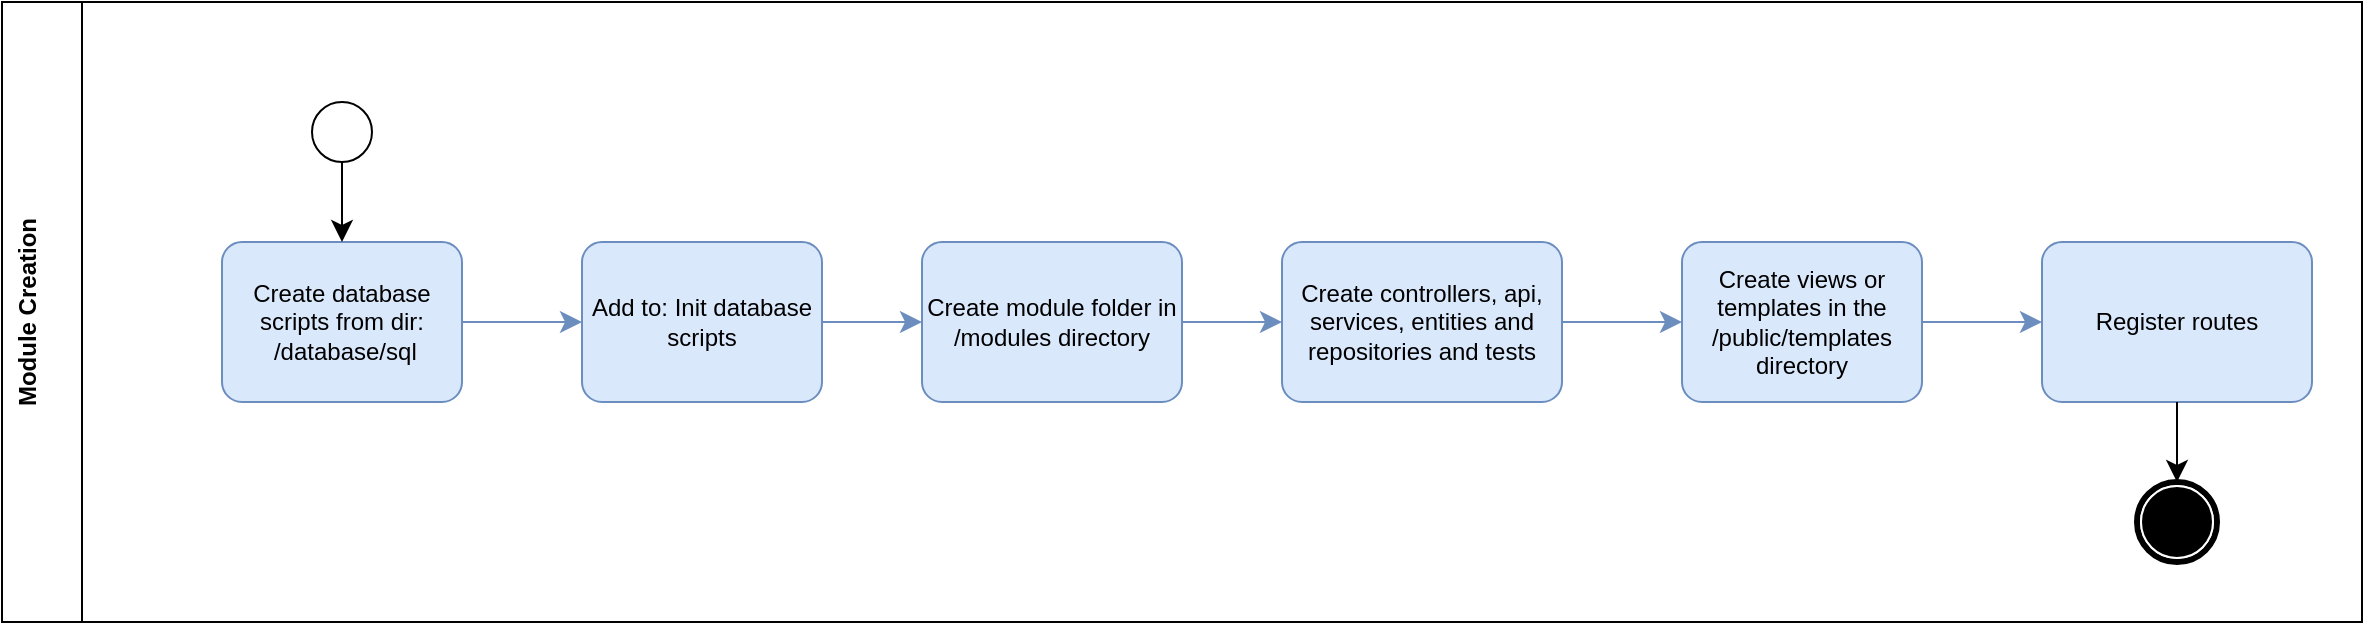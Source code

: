 <mxfile version="24.7.5" pages="5">
  <diagram id="Zslj2A6eSNTsKpFCIRMD" name="Module Creation">
    <mxGraphModel dx="546" dy="606" grid="1" gridSize="10" guides="1" tooltips="1" connect="1" arrows="1" fold="1" page="1" pageScale="1" pageWidth="850" pageHeight="1100" math="0" shadow="0">
      <root>
        <mxCell id="0" />
        <mxCell id="1" parent="0" />
        <mxCell id="NfO9jA0_9vgNByRXvvCt-1" value="&lt;div&gt;Module Creation&lt;/div&gt;&lt;div&gt;&lt;br&gt;&lt;/div&gt;" style="swimlane;startSize=40;horizontal=0;html=1;whiteSpace=wrap;" parent="1" vertex="1">
          <mxGeometry x="200" y="130" width="1180" height="310" as="geometry" />
        </mxCell>
        <mxCell id="NfO9jA0_9vgNByRXvvCt-2" value="Create module folder in /modules directory" style="points=[[0.25,0,0],[0.5,0,0],[0.75,0,0],[1,0.25,0],[1,0.5,0],[1,0.75,0],[0.75,1,0],[0.5,1,0],[0.25,1,0],[0,0.75,0],[0,0.5,0],[0,0.25,0]];shape=mxgraph.bpmn.task;whiteSpace=wrap;rectStyle=rounded;size=10;html=1;container=1;expand=0;collapsible=0;taskMarker=abstract;fillColor=#dae8fc;strokeColor=#6c8ebf;" parent="NfO9jA0_9vgNByRXvvCt-1" vertex="1">
          <mxGeometry x="460" y="120" width="130" height="80" as="geometry" />
        </mxCell>
        <mxCell id="NfO9jA0_9vgNByRXvvCt-3" value="Register routes" style="points=[[0.25,0,0],[0.5,0,0],[0.75,0,0],[1,0.25,0],[1,0.5,0],[1,0.75,0],[0.75,1,0],[0.5,1,0],[0.25,1,0],[0,0.75,0],[0,0.5,0],[0,0.25,0]];shape=mxgraph.bpmn.task;whiteSpace=wrap;rectStyle=rounded;size=10;html=1;container=1;expand=0;collapsible=0;taskMarker=abstract;fillColor=#dae8fc;strokeColor=#6c8ebf;" parent="NfO9jA0_9vgNByRXvvCt-1" vertex="1">
          <mxGeometry x="1020" y="120" width="135" height="80" as="geometry" />
        </mxCell>
        <mxCell id="NfO9jA0_9vgNByRXvvCt-4" value="Create database scripts from dir:&lt;div&gt;&amp;nbsp;/database/sql&lt;/div&gt;" style="points=[[0.25,0,0],[0.5,0,0],[0.75,0,0],[1,0.25,0],[1,0.5,0],[1,0.75,0],[0.75,1,0],[0.5,1,0],[0.25,1,0],[0,0.75,0],[0,0.5,0],[0,0.25,0]];shape=mxgraph.bpmn.task;whiteSpace=wrap;rectStyle=rounded;size=10;html=1;container=1;expand=0;collapsible=0;taskMarker=abstract;fillColor=#dae8fc;strokeColor=#6c8ebf;" parent="NfO9jA0_9vgNByRXvvCt-1" vertex="1">
          <mxGeometry x="110" y="120" width="120" height="80" as="geometry" />
        </mxCell>
        <mxCell id="NfO9jA0_9vgNByRXvvCt-5" value="Add to: Init database scripts" style="points=[[0.25,0,0],[0.5,0,0],[0.75,0,0],[1,0.25,0],[1,0.5,0],[1,0.75,0],[0.75,1,0],[0.5,1,0],[0.25,1,0],[0,0.75,0],[0,0.5,0],[0,0.25,0]];shape=mxgraph.bpmn.task;whiteSpace=wrap;rectStyle=rounded;size=10;html=1;container=1;expand=0;collapsible=0;taskMarker=abstract;fillColor=#dae8fc;strokeColor=#6c8ebf;" parent="NfO9jA0_9vgNByRXvvCt-1" vertex="1">
          <mxGeometry x="290" y="120" width="120" height="80" as="geometry" />
        </mxCell>
        <mxCell id="NfO9jA0_9vgNByRXvvCt-6" value="&lt;div&gt;Create controllers, api, services, entities and repositories and tests&lt;br&gt;&lt;/div&gt;" style="points=[[0.25,0,0],[0.5,0,0],[0.75,0,0],[1,0.25,0],[1,0.5,0],[1,0.75,0],[0.75,1,0],[0.5,1,0],[0.25,1,0],[0,0.75,0],[0,0.5,0],[0,0.25,0]];shape=mxgraph.bpmn.task;whiteSpace=wrap;rectStyle=rounded;size=10;html=1;container=1;expand=0;collapsible=0;taskMarker=abstract;fillColor=#dae8fc;strokeColor=#6c8ebf;" parent="NfO9jA0_9vgNByRXvvCt-1" vertex="1">
          <mxGeometry x="640" y="120" width="140" height="80" as="geometry" />
        </mxCell>
        <mxCell id="NfO9jA0_9vgNByRXvvCt-7" value="Create views or templates in the /public/templates directory" style="points=[[0.25,0,0],[0.5,0,0],[0.75,0,0],[1,0.25,0],[1,0.5,0],[1,0.75,0],[0.75,1,0],[0.5,1,0],[0.25,1,0],[0,0.75,0],[0,0.5,0],[0,0.25,0]];shape=mxgraph.bpmn.task;whiteSpace=wrap;rectStyle=rounded;size=10;html=1;container=1;expand=0;collapsible=0;taskMarker=abstract;fillColor=#dae8fc;strokeColor=#6c8ebf;" parent="NfO9jA0_9vgNByRXvvCt-1" vertex="1">
          <mxGeometry x="840" y="120" width="120" height="80" as="geometry" />
        </mxCell>
        <mxCell id="NfO9jA0_9vgNByRXvvCt-8" style="edgeStyle=none;curved=1;rounded=0;orthogonalLoop=1;jettySize=auto;html=1;exitX=0.25;exitY=0;exitDx=0;exitDy=0;exitPerimeter=0;fontSize=12;startSize=8;endSize=8;fillColor=#dae8fc;strokeColor=#6c8ebf;" parent="NfO9jA0_9vgNByRXvvCt-1" source="NfO9jA0_9vgNByRXvvCt-5" target="NfO9jA0_9vgNByRXvvCt-5" edge="1">
          <mxGeometry relative="1" as="geometry" />
        </mxCell>
        <mxCell id="NfO9jA0_9vgNByRXvvCt-9" value="" style="points=[[0.145,0.145,0],[0.5,0,0],[0.855,0.145,0],[1,0.5,0],[0.855,0.855,0],[0.5,1,0],[0.145,0.855,0],[0,0.5,0]];shape=mxgraph.bpmn.event;html=1;verticalLabelPosition=bottom;labelBackgroundColor=#ffffff;verticalAlign=top;align=center;perimeter=ellipsePerimeter;outlineConnect=0;aspect=fixed;outline=standard;symbol=general;" parent="NfO9jA0_9vgNByRXvvCt-1" vertex="1">
          <mxGeometry x="155" y="50" width="30" height="30" as="geometry" />
        </mxCell>
        <mxCell id="NfO9jA0_9vgNByRXvvCt-10" style="edgeStyle=none;curved=1;rounded=0;orthogonalLoop=1;jettySize=auto;html=1;exitX=0.5;exitY=1;exitDx=0;exitDy=0;exitPerimeter=0;entryX=0.5;entryY=0;entryDx=0;entryDy=0;entryPerimeter=0;fontSize=12;startSize=8;endSize=8;" parent="NfO9jA0_9vgNByRXvvCt-1" source="NfO9jA0_9vgNByRXvvCt-9" target="NfO9jA0_9vgNByRXvvCt-4" edge="1">
          <mxGeometry relative="1" as="geometry" />
        </mxCell>
        <mxCell id="NfO9jA0_9vgNByRXvvCt-11" style="edgeStyle=none;curved=1;rounded=0;orthogonalLoop=1;jettySize=auto;html=1;entryX=0;entryY=0.5;entryDx=0;entryDy=0;entryPerimeter=0;fontSize=12;startSize=8;endSize=8;fillColor=#dae8fc;strokeColor=#6c8ebf;" parent="NfO9jA0_9vgNByRXvvCt-1" source="NfO9jA0_9vgNByRXvvCt-4" target="NfO9jA0_9vgNByRXvvCt-5" edge="1">
          <mxGeometry relative="1" as="geometry" />
        </mxCell>
        <mxCell id="NfO9jA0_9vgNByRXvvCt-12" style="edgeStyle=none;curved=1;rounded=0;orthogonalLoop=1;jettySize=auto;html=1;exitX=1;exitY=0.5;exitDx=0;exitDy=0;exitPerimeter=0;entryX=0;entryY=0.5;entryDx=0;entryDy=0;entryPerimeter=0;fontSize=12;startSize=8;endSize=8;fillColor=#dae8fc;strokeColor=#6c8ebf;" parent="NfO9jA0_9vgNByRXvvCt-1" source="NfO9jA0_9vgNByRXvvCt-5" target="NfO9jA0_9vgNByRXvvCt-2" edge="1">
          <mxGeometry relative="1" as="geometry" />
        </mxCell>
        <mxCell id="NfO9jA0_9vgNByRXvvCt-13" style="edgeStyle=none;curved=1;rounded=0;orthogonalLoop=1;jettySize=auto;html=1;exitX=1;exitY=0.5;exitDx=0;exitDy=0;exitPerimeter=0;entryX=0;entryY=0.5;entryDx=0;entryDy=0;entryPerimeter=0;fontSize=12;startSize=8;endSize=8;fillColor=#dae8fc;strokeColor=#6c8ebf;" parent="NfO9jA0_9vgNByRXvvCt-1" source="NfO9jA0_9vgNByRXvvCt-2" target="NfO9jA0_9vgNByRXvvCt-6" edge="1">
          <mxGeometry relative="1" as="geometry" />
        </mxCell>
        <mxCell id="NfO9jA0_9vgNByRXvvCt-14" style="edgeStyle=none;curved=1;rounded=0;orthogonalLoop=1;jettySize=auto;html=1;exitX=1;exitY=0.5;exitDx=0;exitDy=0;exitPerimeter=0;entryX=0;entryY=0.5;entryDx=0;entryDy=0;entryPerimeter=0;fontSize=12;startSize=8;endSize=8;fillColor=#dae8fc;strokeColor=#6c8ebf;" parent="NfO9jA0_9vgNByRXvvCt-1" source="NfO9jA0_9vgNByRXvvCt-6" target="NfO9jA0_9vgNByRXvvCt-7" edge="1">
          <mxGeometry relative="1" as="geometry" />
        </mxCell>
        <mxCell id="NfO9jA0_9vgNByRXvvCt-15" style="edgeStyle=none;curved=1;rounded=0;orthogonalLoop=1;jettySize=auto;html=1;exitX=1;exitY=0.5;exitDx=0;exitDy=0;exitPerimeter=0;entryX=0;entryY=0.5;entryDx=0;entryDy=0;entryPerimeter=0;fontSize=12;startSize=8;endSize=8;fillColor=#dae8fc;strokeColor=#6c8ebf;" parent="NfO9jA0_9vgNByRXvvCt-1" source="NfO9jA0_9vgNByRXvvCt-7" target="NfO9jA0_9vgNByRXvvCt-3" edge="1">
          <mxGeometry relative="1" as="geometry" />
        </mxCell>
        <mxCell id="NfO9jA0_9vgNByRXvvCt-16" value="" style="points=[[0.145,0.145,0],[0.5,0,0],[0.855,0.145,0],[1,0.5,0],[0.855,0.855,0],[0.5,1,0],[0.145,0.855,0],[0,0.5,0]];shape=mxgraph.bpmn.event;html=1;verticalLabelPosition=bottom;labelBackgroundColor=#ffffff;verticalAlign=top;align=center;perimeter=ellipsePerimeter;outlineConnect=0;aspect=fixed;outline=end;symbol=terminate;" parent="NfO9jA0_9vgNByRXvvCt-1" vertex="1">
          <mxGeometry x="1067.5" y="240" width="40" height="40" as="geometry" />
        </mxCell>
        <mxCell id="NfO9jA0_9vgNByRXvvCt-17" style="edgeStyle=none;curved=1;rounded=0;orthogonalLoop=1;jettySize=auto;html=1;entryX=0.5;entryY=0;entryDx=0;entryDy=0;entryPerimeter=0;fontSize=12;startSize=8;endSize=8;" parent="NfO9jA0_9vgNByRXvvCt-1" source="NfO9jA0_9vgNByRXvvCt-3" edge="1">
          <mxGeometry relative="1" as="geometry">
            <mxPoint x="1087.5" y="240" as="targetPoint" />
          </mxGeometry>
        </mxCell>
      </root>
    </mxGraphModel>
  </diagram>
  <diagram id="N3M7ioJRd7EyVWN92EZX" name="Module Structure">
    <mxGraphModel dx="780" dy="866" grid="1" gridSize="10" guides="1" tooltips="1" connect="1" arrows="1" fold="1" page="1" pageScale="1" pageWidth="850" pageHeight="1100" math="0" shadow="0">
      <root>
        <mxCell id="0" />
        <mxCell id="1" parent="0" />
        <mxCell id="D9j0MoebW2a2y3DMvrUZ-2" value="Entities" style="html=1;dropTarget=0;whiteSpace=wrap;fillColor=#dae8fc;strokeColor=#6c8ebf;" vertex="1" parent="1">
          <mxGeometry x="60" y="80" width="180" height="100" as="geometry" />
        </mxCell>
        <mxCell id="D9j0MoebW2a2y3DMvrUZ-3" value="" style="shape=module;jettyWidth=8;jettyHeight=4;" vertex="1" parent="D9j0MoebW2a2y3DMvrUZ-2">
          <mxGeometry x="1" width="20" height="20" relative="1" as="geometry">
            <mxPoint x="-27" y="7" as="offset" />
          </mxGeometry>
        </mxCell>
        <mxCell id="D9j0MoebW2a2y3DMvrUZ-24" style="edgeStyle=orthogonalEdgeStyle;rounded=0;orthogonalLoop=1;jettySize=auto;html=1;exitX=-0.019;exitY=0.6;exitDx=0;exitDy=0;exitPerimeter=0;" edge="1" parent="1" source="D9j0MoebW2a2y3DMvrUZ-4">
          <mxGeometry relative="1" as="geometry">
            <mxPoint x="305.5" y="300" as="sourcePoint" />
            <mxPoint x="200" y="390" as="targetPoint" />
            <Array as="points">
              <mxPoint x="200" y="301" />
            </Array>
          </mxGeometry>
        </mxCell>
        <mxCell id="D9j0MoebW2a2y3DMvrUZ-4" value="Services" style="html=1;dropTarget=0;whiteSpace=wrap;fillColor=#f8cecc;strokeColor=#b85450;" vertex="1" parent="1">
          <mxGeometry x="300" y="240" width="180" height="100" as="geometry" />
        </mxCell>
        <mxCell id="D9j0MoebW2a2y3DMvrUZ-5" value="" style="shape=module;jettyWidth=8;jettyHeight=4;" vertex="1" parent="D9j0MoebW2a2y3DMvrUZ-4">
          <mxGeometry x="1" width="20" height="20" relative="1" as="geometry">
            <mxPoint x="-27" y="7" as="offset" />
          </mxGeometry>
        </mxCell>
        <mxCell id="D9j0MoebW2a2y3DMvrUZ-30" style="edgeStyle=orthogonalEdgeStyle;rounded=0;orthogonalLoop=1;jettySize=auto;html=1;exitX=0;exitY=0.5;exitDx=0;exitDy=0;entryX=0.679;entryY=1.011;entryDx=0;entryDy=0;entryPerimeter=0;" edge="1" parent="1" source="D9j0MoebW2a2y3DMvrUZ-6" target="D9j0MoebW2a2y3DMvrUZ-4">
          <mxGeometry relative="1" as="geometry" />
        </mxCell>
        <mxCell id="D9j0MoebW2a2y3DMvrUZ-6" value="Controllers" style="html=1;dropTarget=0;whiteSpace=wrap;fillColor=#ffe6cc;strokeColor=#d79b00;" vertex="1" parent="1">
          <mxGeometry x="550" y="390" width="170" height="100" as="geometry" />
        </mxCell>
        <mxCell id="D9j0MoebW2a2y3DMvrUZ-7" value="" style="shape=module;jettyWidth=8;jettyHeight=4;" vertex="1" parent="D9j0MoebW2a2y3DMvrUZ-6">
          <mxGeometry x="1" width="20" height="20" relative="1" as="geometry">
            <mxPoint x="-27" y="7" as="offset" />
          </mxGeometry>
        </mxCell>
        <mxCell id="D9j0MoebW2a2y3DMvrUZ-27" style="edgeStyle=orthogonalEdgeStyle;rounded=0;orthogonalLoop=1;jettySize=auto;html=1;" edge="1" parent="1">
          <mxGeometry relative="1" as="geometry">
            <mxPoint x="160.0" y="390" as="sourcePoint" />
            <mxPoint x="160" y="180" as="targetPoint" />
          </mxGeometry>
        </mxCell>
        <mxCell id="D9j0MoebW2a2y3DMvrUZ-33" style="edgeStyle=orthogonalEdgeStyle;rounded=0;orthogonalLoop=1;jettySize=auto;html=1;entryX=0.333;entryY=1;entryDx=0;entryDy=0;entryPerimeter=0;" edge="1" parent="1" source="D9j0MoebW2a2y3DMvrUZ-8" target="D9j0MoebW2a2y3DMvrUZ-4">
          <mxGeometry relative="1" as="geometry" />
        </mxCell>
        <mxCell id="D9j0MoebW2a2y3DMvrUZ-8" value="Repositories" style="html=1;dropTarget=0;whiteSpace=wrap;fillColor=#e1d5e7;strokeColor=#9673a6;" vertex="1" parent="1">
          <mxGeometry x="60" y="390" width="180" height="100" as="geometry" />
        </mxCell>
        <mxCell id="D9j0MoebW2a2y3DMvrUZ-9" value="" style="shape=module;jettyWidth=8;jettyHeight=4;" vertex="1" parent="D9j0MoebW2a2y3DMvrUZ-8">
          <mxGeometry x="1" width="20" height="20" relative="1" as="geometry">
            <mxPoint x="-27" y="7" as="offset" />
          </mxGeometry>
        </mxCell>
        <mxCell id="D9j0MoebW2a2y3DMvrUZ-29" style="edgeStyle=orthogonalEdgeStyle;rounded=0;orthogonalLoop=1;jettySize=auto;html=1;entryX=0.75;entryY=0;entryDx=0;entryDy=0;exitX=0;exitY=0.5;exitDx=0;exitDy=0;" edge="1" parent="1" source="D9j0MoebW2a2y3DMvrUZ-10">
          <mxGeometry relative="1" as="geometry">
            <mxPoint x="535" y="135.0" as="sourcePoint" />
            <mxPoint x="390" y="240" as="targetPoint" />
          </mxGeometry>
        </mxCell>
        <mxCell id="D9j0MoebW2a2y3DMvrUZ-10" value="API&lt;span style=&quot;background-color: initial;&quot;&gt;&amp;nbsp;Controllers&lt;/span&gt;" style="html=1;dropTarget=0;whiteSpace=wrap;fillColor=#d5e8d4;strokeColor=#82b366;" vertex="1" parent="1">
          <mxGeometry x="550" y="80" width="170" height="100" as="geometry" />
        </mxCell>
        <mxCell id="D9j0MoebW2a2y3DMvrUZ-11" value="" style="shape=module;jettyWidth=8;jettyHeight=4;" vertex="1" parent="D9j0MoebW2a2y3DMvrUZ-10">
          <mxGeometry x="1" width="20" height="20" relative="1" as="geometry">
            <mxPoint x="-27" y="7" as="offset" />
          </mxGeometry>
        </mxCell>
        <mxCell id="D9j0MoebW2a2y3DMvrUZ-31" style="edgeStyle=orthogonalEdgeStyle;rounded=0;orthogonalLoop=1;jettySize=auto;html=1;entryX=0.5;entryY=1;entryDx=0;entryDy=0;" edge="1" parent="1" target="D9j0MoebW2a2y3DMvrUZ-10">
          <mxGeometry relative="1" as="geometry">
            <mxPoint x="480" y="277" as="sourcePoint" />
            <mxPoint x="640" y="190" as="targetPoint" />
          </mxGeometry>
        </mxCell>
        <mxCell id="D9j0MoebW2a2y3DMvrUZ-32" style="edgeStyle=orthogonalEdgeStyle;rounded=0;orthogonalLoop=1;jettySize=auto;html=1;" edge="1" parent="1">
          <mxGeometry relative="1" as="geometry">
            <mxPoint x="480" y="310.0" as="sourcePoint" />
            <mxPoint x="640" y="390" as="targetPoint" />
          </mxGeometry>
        </mxCell>
        <mxCell id="D9j0MoebW2a2y3DMvrUZ-36" style="edgeStyle=orthogonalEdgeStyle;rounded=0;orthogonalLoop=1;jettySize=auto;html=1;entryX=0.39;entryY=-0.01;entryDx=0;entryDy=0;entryPerimeter=0;" edge="1" parent="1">
          <mxGeometry relative="1" as="geometry">
            <mxPoint x="120" y="180" as="sourcePoint" />
            <mxPoint x="120.2" y="390.0" as="targetPoint" />
          </mxGeometry>
        </mxCell>
      </root>
    </mxGraphModel>
  </diagram>
  <diagram id="4K8e7n-eVXI96tpo91Zl" name="Architecture">
    <mxGraphModel dx="546" dy="606" grid="1" gridSize="10" guides="1" tooltips="1" connect="1" arrows="1" fold="1" page="1" pageScale="1" pageWidth="850" pageHeight="1100" math="0" shadow="0">
      <root>
        <mxCell id="0" />
        <mxCell id="1" parent="0" />
      </root>
    </mxGraphModel>
  </diagram>
  <diagram id="-jQ-jkX4-1PRMYwYVaUP" name="Dependency Between Modules">
    <mxGraphModel dx="546" dy="606" grid="1" gridSize="10" guides="1" tooltips="1" connect="1" arrows="1" fold="1" page="1" pageScale="1" pageWidth="850" pageHeight="1100" math="0" shadow="0">
      <root>
        <mxCell id="0" />
        <mxCell id="1" parent="0" />
        <mxCell id="1krFZ9sOJNXwvg9YL98f-1" value="Configurations" style="shape=module;align=left;spacingLeft=20;align=center;verticalAlign=top;whiteSpace=wrap;html=1;" vertex="1" parent="1">
          <mxGeometry x="40" y="150" width="120" height="60" as="geometry" />
        </mxCell>
        <mxCell id="1krFZ9sOJNXwvg9YL98f-2" value="References" style="shape=module;align=left;spacingLeft=20;align=center;verticalAlign=top;whiteSpace=wrap;html=1;" vertex="1" parent="1">
          <mxGeometry x="30" y="380" width="120" height="60" as="geometry" />
        </mxCell>
        <mxCell id="1krFZ9sOJNXwvg9YL98f-3" value="Authentication" style="shape=module;align=left;spacingLeft=20;align=center;verticalAlign=top;whiteSpace=wrap;html=1;" vertex="1" parent="1">
          <mxGeometry x="210" y="230" width="120" height="60" as="geometry" />
        </mxCell>
        <mxCell id="1krFZ9sOJNXwvg9YL98f-4" value="Reports" style="shape=module;align=left;spacingLeft=20;align=center;verticalAlign=top;whiteSpace=wrap;html=1;" vertex="1" parent="1">
          <mxGeometry x="210" y="380" width="120" height="60" as="geometry" />
        </mxCell>
        <mxCell id="1krFZ9sOJNXwvg9YL98f-5" value="Employees" style="shape=module;align=left;spacingLeft=20;align=center;verticalAlign=top;whiteSpace=wrap;html=1;" vertex="1" parent="1">
          <mxGeometry x="440" y="380" width="120" height="60" as="geometry" />
        </mxCell>
        <mxCell id="1krFZ9sOJNXwvg9YL98f-6" value="Company" style="shape=module;align=left;spacingLeft=20;align=center;verticalAlign=top;whiteSpace=wrap;html=1;" vertex="1" parent="1">
          <mxGeometry x="440" y="130" width="120" height="60" as="geometry" />
        </mxCell>
        <mxCell id="1krFZ9sOJNXwvg9YL98f-10" value="Use" style="endArrow=open;endSize=12;dashed=1;html=1;rounded=0;entryX=0.5;entryY=1;entryDx=0;entryDy=0;exitX=0.5;exitY=0;exitDx=0;exitDy=0;" edge="1" parent="1" source="1krFZ9sOJNXwvg9YL98f-5" target="1krFZ9sOJNXwvg9YL98f-6">
          <mxGeometry width="160" relative="1" as="geometry">
            <mxPoint x="480" y="267" as="sourcePoint" />
            <mxPoint x="483.82" y="200.0" as="targetPoint" />
          </mxGeometry>
        </mxCell>
        <mxCell id="1krFZ9sOJNXwvg9YL98f-12" value="Use" style="endArrow=open;endSize=12;dashed=1;html=1;rounded=0;entryX=1;entryY=0.75;entryDx=0;entryDy=0;exitX=0.25;exitY=0;exitDx=0;exitDy=0;" edge="1" parent="1" source="1krFZ9sOJNXwvg9YL98f-5" target="1krFZ9sOJNXwvg9YL98f-3">
          <mxGeometry width="160" relative="1" as="geometry">
            <mxPoint x="430" y="260" as="sourcePoint" />
            <mxPoint x="490" y="190" as="targetPoint" />
          </mxGeometry>
        </mxCell>
        <mxCell id="1krFZ9sOJNXwvg9YL98f-13" value="Use" style="endArrow=open;endSize=12;dashed=1;html=1;rounded=0;entryX=1;entryY=0;entryDx=0;entryDy=0;exitX=0;exitY=0.75;exitDx=10;exitDy=0;exitPerimeter=0;" edge="1" parent="1" source="1krFZ9sOJNXwvg9YL98f-6" target="1krFZ9sOJNXwvg9YL98f-3">
          <mxGeometry width="160" relative="1" as="geometry">
            <mxPoint x="500" y="287" as="sourcePoint" />
            <mxPoint x="500" y="200" as="targetPoint" />
          </mxGeometry>
        </mxCell>
        <mxCell id="1krFZ9sOJNXwvg9YL98f-15" value="Use" style="endArrow=open;endSize=12;dashed=1;html=1;rounded=0;exitX=1.033;exitY=0.37;exitDx=0;exitDy=0;entryX=0.063;entryY=0.383;entryDx=0;entryDy=0;entryPerimeter=0;exitPerimeter=0;" edge="1" parent="1" source="1krFZ9sOJNXwvg9YL98f-4" target="1krFZ9sOJNXwvg9YL98f-5">
          <mxGeometry width="160" relative="1" as="geometry">
            <mxPoint x="460" y="400" as="sourcePoint" />
            <mxPoint x="330" y="410" as="targetPoint" />
          </mxGeometry>
        </mxCell>
        <mxCell id="1krFZ9sOJNXwvg9YL98f-18" value="Use" style="endArrow=open;endSize=12;dashed=1;html=1;rounded=0;exitX=0.5;exitY=0;exitDx=0;exitDy=0;entryX=0.5;entryY=1;entryDx=0;entryDy=0;" edge="1" parent="1" source="1krFZ9sOJNXwvg9YL98f-4" target="1krFZ9sOJNXwvg9YL98f-3">
          <mxGeometry width="160" relative="1" as="geometry">
            <mxPoint x="190" y="330" as="sourcePoint" />
            <mxPoint x="304" y="331" as="targetPoint" />
          </mxGeometry>
        </mxCell>
      </root>
    </mxGraphModel>
  </diagram>
  <diagram id="VPtx3VHLTpQ9ZnGWBRXb" name="Modular Arquitecture">
    <mxGraphModel dx="780" dy="866" grid="1" gridSize="10" guides="1" tooltips="1" connect="1" arrows="1" fold="1" page="1" pageScale="1" pageWidth="850" pageHeight="1100" math="0" shadow="0">
      <root>
        <mxCell id="0" />
        <mxCell id="1" parent="0" />
        <mxCell id="xoW7RGJFKRoYwVoStmt3-1" value="Comon" style="html=1;dropTarget=0;whiteSpace=wrap;" vertex="1" parent="1">
          <mxGeometry x="70" y="170" width="180" height="90" as="geometry" />
        </mxCell>
        <mxCell id="xoW7RGJFKRoYwVoStmt3-2" value="" style="shape=module;jettyWidth=8;jettyHeight=4;" vertex="1" parent="xoW7RGJFKRoYwVoStmt3-1">
          <mxGeometry x="1" width="20" height="20" relative="1" as="geometry">
            <mxPoint x="-27" y="7" as="offset" />
          </mxGeometry>
        </mxCell>
        <mxCell id="xoW7RGJFKRoYwVoStmt3-14" style="edgeStyle=orthogonalEdgeStyle;rounded=0;orthogonalLoop=1;jettySize=auto;html=1;exitX=0.5;exitY=1;exitDx=0;exitDy=0;" edge="1" parent="1" source="xoW7RGJFKRoYwVoStmt3-3">
          <mxGeometry relative="1" as="geometry">
            <mxPoint x="425.714" y="550" as="targetPoint" />
          </mxGeometry>
        </mxCell>
        <mxCell id="xoW7RGJFKRoYwVoStmt3-3" value="Modules" style="html=1;dropTarget=0;whiteSpace=wrap;" vertex="1" parent="1">
          <mxGeometry x="335" y="380" width="180" height="90" as="geometry" />
        </mxCell>
        <mxCell id="xoW7RGJFKRoYwVoStmt3-4" value="" style="shape=module;jettyWidth=8;jettyHeight=4;" vertex="1" parent="xoW7RGJFKRoYwVoStmt3-3">
          <mxGeometry x="1" width="20" height="20" relative="1" as="geometry">
            <mxPoint x="-27" y="7" as="offset" />
          </mxGeometry>
        </mxCell>
        <mxCell id="xoW7RGJFKRoYwVoStmt3-5" value="Application" style="html=1;dropTarget=0;whiteSpace=wrap;" vertex="1" parent="1">
          <mxGeometry x="560" y="160" width="180" height="90" as="geometry" />
        </mxCell>
        <mxCell id="xoW7RGJFKRoYwVoStmt3-6" value="" style="shape=module;jettyWidth=8;jettyHeight=4;" vertex="1" parent="xoW7RGJFKRoYwVoStmt3-5">
          <mxGeometry x="1" width="20" height="20" relative="1" as="geometry">
            <mxPoint x="-27" y="7" as="offset" />
          </mxGeometry>
        </mxCell>
        <mxCell id="xoW7RGJFKRoYwVoStmt3-7" value="Public" style="html=1;dropTarget=0;whiteSpace=wrap;" vertex="1" parent="1">
          <mxGeometry x="340" y="560" width="180" height="90" as="geometry" />
        </mxCell>
        <mxCell id="xoW7RGJFKRoYwVoStmt3-8" value="" style="shape=module;jettyWidth=8;jettyHeight=4;" vertex="1" parent="xoW7RGJFKRoYwVoStmt3-7">
          <mxGeometry x="1" width="20" height="20" relative="1" as="geometry">
            <mxPoint x="-27" y="7" as="offset" />
          </mxGeometry>
        </mxCell>
        <mxCell id="xoW7RGJFKRoYwVoStmt3-9" value="Database" style="html=1;dropTarget=0;whiteSpace=wrap;" vertex="1" parent="1">
          <mxGeometry x="80" y="390" width="180" height="90" as="geometry" />
        </mxCell>
        <mxCell id="xoW7RGJFKRoYwVoStmt3-10" value="" style="shape=module;jettyWidth=8;jettyHeight=4;" vertex="1" parent="xoW7RGJFKRoYwVoStmt3-9">
          <mxGeometry x="1" width="20" height="20" relative="1" as="geometry">
            <mxPoint x="-27" y="7" as="offset" />
          </mxGeometry>
        </mxCell>
        <mxCell id="xoW7RGJFKRoYwVoStmt3-11" value="Logs" style="html=1;dropTarget=0;whiteSpace=wrap;" vertex="1" parent="1">
          <mxGeometry x="580" y="370" width="180" height="90" as="geometry" />
        </mxCell>
        <mxCell id="xoW7RGJFKRoYwVoStmt3-12" value="" style="shape=module;jettyWidth=8;jettyHeight=4;" vertex="1" parent="xoW7RGJFKRoYwVoStmt3-11">
          <mxGeometry x="1" width="20" height="20" relative="1" as="geometry">
            <mxPoint x="-27" y="7" as="offset" />
          </mxGeometry>
        </mxCell>
        <mxCell id="xoW7RGJFKRoYwVoStmt3-15" value="Database" style="html=1;dropTarget=0;whiteSpace=wrap;" vertex="1" parent="1">
          <mxGeometry x="335" y="160" width="180" height="90" as="geometry" />
        </mxCell>
        <mxCell id="xoW7RGJFKRoYwVoStmt3-16" value="" style="shape=module;jettyWidth=8;jettyHeight=4;" vertex="1" parent="xoW7RGJFKRoYwVoStmt3-15">
          <mxGeometry x="1" width="20" height="20" relative="1" as="geometry">
            <mxPoint x="-27" y="7" as="offset" />
          </mxGeometry>
        </mxCell>
      </root>
    </mxGraphModel>
  </diagram>
</mxfile>
